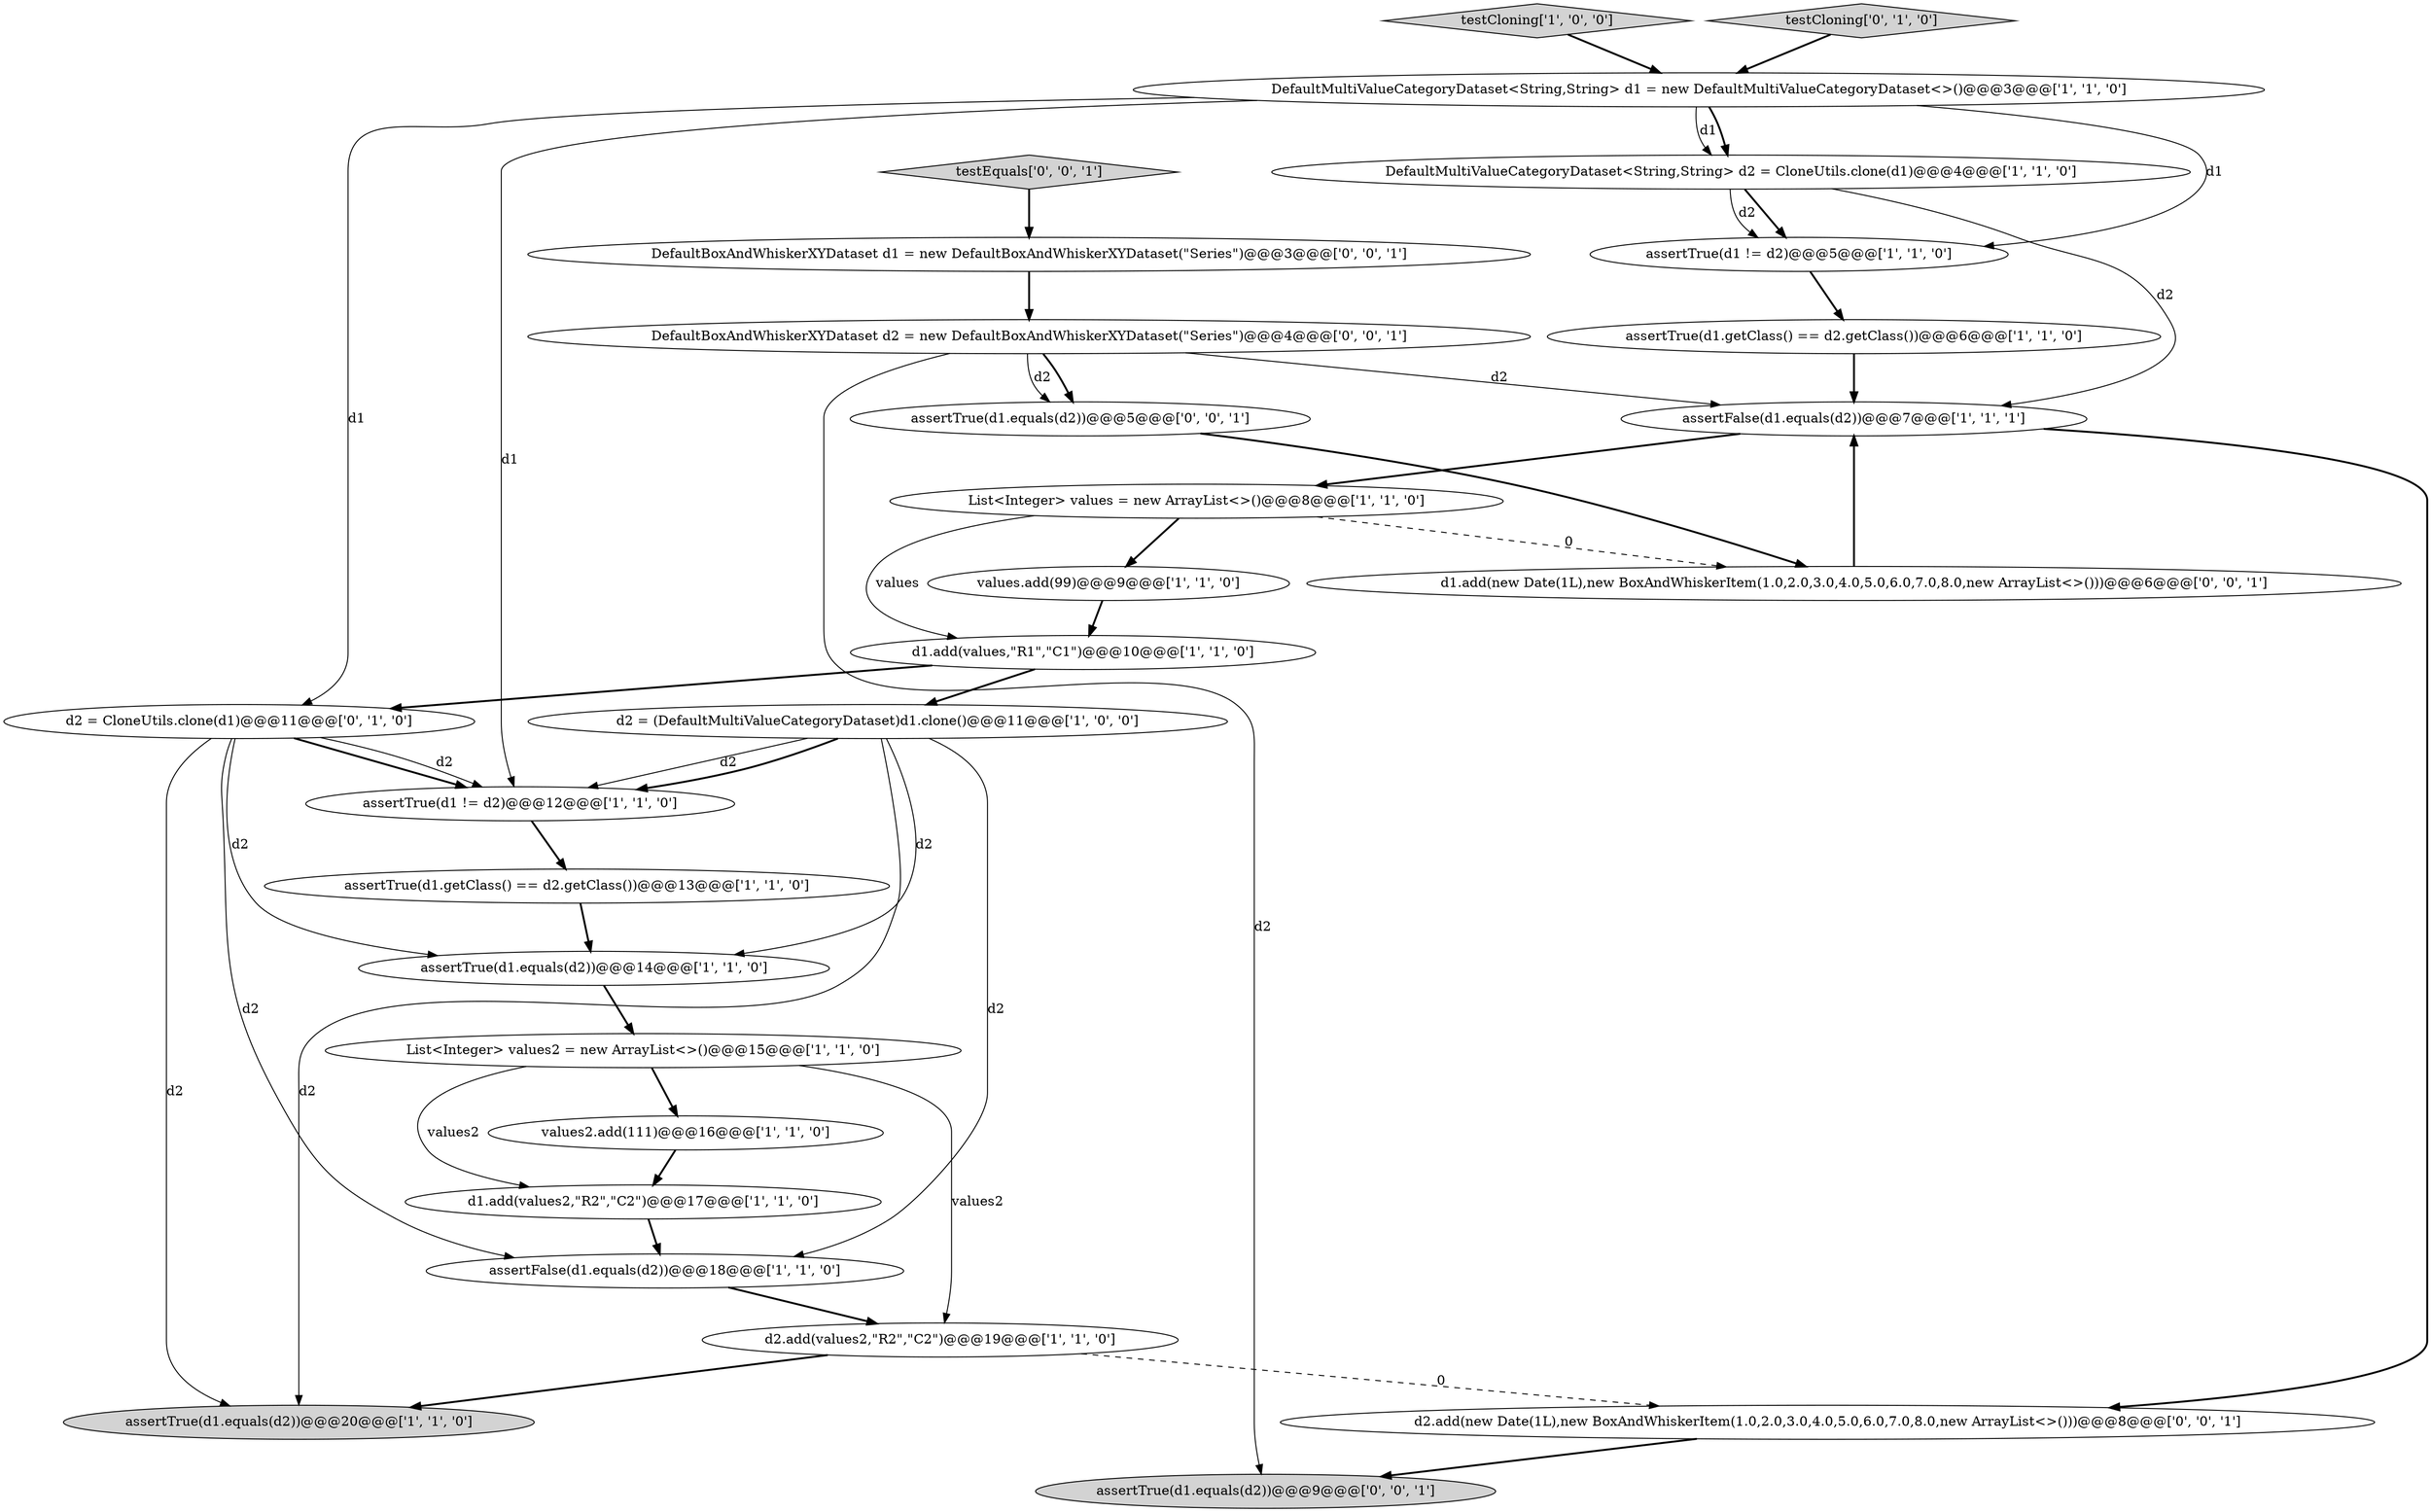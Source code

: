 digraph {
16 [style = filled, label = "assertTrue(d1.getClass() == d2.getClass())@@@13@@@['1', '1', '0']", fillcolor = white, shape = ellipse image = "AAA0AAABBB1BBB"];
10 [style = filled, label = "testCloning['1', '0', '0']", fillcolor = lightgray, shape = diamond image = "AAA0AAABBB1BBB"];
14 [style = filled, label = "assertTrue(d1.equals(d2))@@@14@@@['1', '1', '0']", fillcolor = white, shape = ellipse image = "AAA0AAABBB1BBB"];
5 [style = filled, label = "List<Integer> values = new ArrayList<>()@@@8@@@['1', '1', '0']", fillcolor = white, shape = ellipse image = "AAA0AAABBB1BBB"];
2 [style = filled, label = "assertTrue(d1.getClass() == d2.getClass())@@@6@@@['1', '1', '0']", fillcolor = white, shape = ellipse image = "AAA0AAABBB1BBB"];
15 [style = filled, label = "DefaultMultiValueCategoryDataset<String,String> d1 = new DefaultMultiValueCategoryDataset<>()@@@3@@@['1', '1', '0']", fillcolor = white, shape = ellipse image = "AAA0AAABBB1BBB"];
27 [style = filled, label = "d2.add(new Date(1L),new BoxAndWhiskerItem(1.0,2.0,3.0,4.0,5.0,6.0,7.0,8.0,new ArrayList<>()))@@@8@@@['0', '0', '1']", fillcolor = white, shape = ellipse image = "AAA0AAABBB3BBB"];
25 [style = filled, label = "DefaultBoxAndWhiskerXYDataset d2 = new DefaultBoxAndWhiskerXYDataset(\"Series\")@@@4@@@['0', '0', '1']", fillcolor = white, shape = ellipse image = "AAA0AAABBB3BBB"];
9 [style = filled, label = "List<Integer> values2 = new ArrayList<>()@@@15@@@['1', '1', '0']", fillcolor = white, shape = ellipse image = "AAA0AAABBB1BBB"];
0 [style = filled, label = "assertTrue(d1 != d2)@@@5@@@['1', '1', '0']", fillcolor = white, shape = ellipse image = "AAA0AAABBB1BBB"];
1 [style = filled, label = "d1.add(values,\"R1\",\"C1\")@@@10@@@['1', '1', '0']", fillcolor = white, shape = ellipse image = "AAA0AAABBB1BBB"];
7 [style = filled, label = "d2 = (DefaultMultiValueCategoryDataset)d1.clone()@@@11@@@['1', '0', '0']", fillcolor = white, shape = ellipse image = "AAA0AAABBB1BBB"];
26 [style = filled, label = "DefaultBoxAndWhiskerXYDataset d1 = new DefaultBoxAndWhiskerXYDataset(\"Series\")@@@3@@@['0', '0', '1']", fillcolor = white, shape = ellipse image = "AAA0AAABBB3BBB"];
11 [style = filled, label = "assertTrue(d1.equals(d2))@@@20@@@['1', '1', '0']", fillcolor = lightgray, shape = ellipse image = "AAA0AAABBB1BBB"];
22 [style = filled, label = "d1.add(new Date(1L),new BoxAndWhiskerItem(1.0,2.0,3.0,4.0,5.0,6.0,7.0,8.0,new ArrayList<>()))@@@6@@@['0', '0', '1']", fillcolor = white, shape = ellipse image = "AAA0AAABBB3BBB"];
20 [style = filled, label = "testCloning['0', '1', '0']", fillcolor = lightgray, shape = diamond image = "AAA0AAABBB2BBB"];
18 [style = filled, label = "assertFalse(d1.equals(d2))@@@18@@@['1', '1', '0']", fillcolor = white, shape = ellipse image = "AAA0AAABBB1BBB"];
13 [style = filled, label = "assertTrue(d1 != d2)@@@12@@@['1', '1', '0']", fillcolor = white, shape = ellipse image = "AAA0AAABBB1BBB"];
3 [style = filled, label = "assertFalse(d1.equals(d2))@@@7@@@['1', '1', '1']", fillcolor = white, shape = ellipse image = "AAA0AAABBB1BBB"];
24 [style = filled, label = "testEquals['0', '0', '1']", fillcolor = lightgray, shape = diamond image = "AAA0AAABBB3BBB"];
6 [style = filled, label = "d1.add(values2,\"R2\",\"C2\")@@@17@@@['1', '1', '0']", fillcolor = white, shape = ellipse image = "AAA0AAABBB1BBB"];
17 [style = filled, label = "d2.add(values2,\"R2\",\"C2\")@@@19@@@['1', '1', '0']", fillcolor = white, shape = ellipse image = "AAA0AAABBB1BBB"];
12 [style = filled, label = "DefaultMultiValueCategoryDataset<String,String> d2 = CloneUtils.clone(d1)@@@4@@@['1', '1', '0']", fillcolor = white, shape = ellipse image = "AAA0AAABBB1BBB"];
21 [style = filled, label = "assertTrue(d1.equals(d2))@@@5@@@['0', '0', '1']", fillcolor = white, shape = ellipse image = "AAA0AAABBB3BBB"];
23 [style = filled, label = "assertTrue(d1.equals(d2))@@@9@@@['0', '0', '1']", fillcolor = lightgray, shape = ellipse image = "AAA0AAABBB3BBB"];
19 [style = filled, label = "d2 = CloneUtils.clone(d1)@@@11@@@['0', '1', '0']", fillcolor = white, shape = ellipse image = "AAA0AAABBB2BBB"];
4 [style = filled, label = "values2.add(111)@@@16@@@['1', '1', '0']", fillcolor = white, shape = ellipse image = "AAA0AAABBB1BBB"];
8 [style = filled, label = "values.add(99)@@@9@@@['1', '1', '0']", fillcolor = white, shape = ellipse image = "AAA0AAABBB1BBB"];
19->14 [style = solid, label="d2"];
12->0 [style = bold, label=""];
5->22 [style = dashed, label="0"];
4->6 [style = bold, label=""];
6->18 [style = bold, label=""];
7->18 [style = solid, label="d2"];
5->8 [style = bold, label=""];
21->22 [style = bold, label=""];
9->4 [style = bold, label=""];
7->14 [style = solid, label="d2"];
7->11 [style = solid, label="d2"];
15->12 [style = solid, label="d1"];
15->12 [style = bold, label=""];
22->3 [style = bold, label=""];
20->15 [style = bold, label=""];
9->6 [style = solid, label="values2"];
27->23 [style = bold, label=""];
14->9 [style = bold, label=""];
9->17 [style = solid, label="values2"];
19->11 [style = solid, label="d2"];
15->19 [style = solid, label="d1"];
3->27 [style = bold, label=""];
3->5 [style = bold, label=""];
19->13 [style = bold, label=""];
19->13 [style = solid, label="d2"];
7->13 [style = solid, label="d2"];
2->3 [style = bold, label=""];
8->1 [style = bold, label=""];
7->13 [style = bold, label=""];
25->21 [style = bold, label=""];
26->25 [style = bold, label=""];
19->18 [style = solid, label="d2"];
25->21 [style = solid, label="d2"];
13->16 [style = bold, label=""];
16->14 [style = bold, label=""];
17->11 [style = bold, label=""];
1->19 [style = bold, label=""];
12->0 [style = solid, label="d2"];
18->17 [style = bold, label=""];
10->15 [style = bold, label=""];
15->0 [style = solid, label="d1"];
0->2 [style = bold, label=""];
12->3 [style = solid, label="d2"];
25->3 [style = solid, label="d2"];
1->7 [style = bold, label=""];
25->23 [style = solid, label="d2"];
24->26 [style = bold, label=""];
5->1 [style = solid, label="values"];
15->13 [style = solid, label="d1"];
17->27 [style = dashed, label="0"];
}
